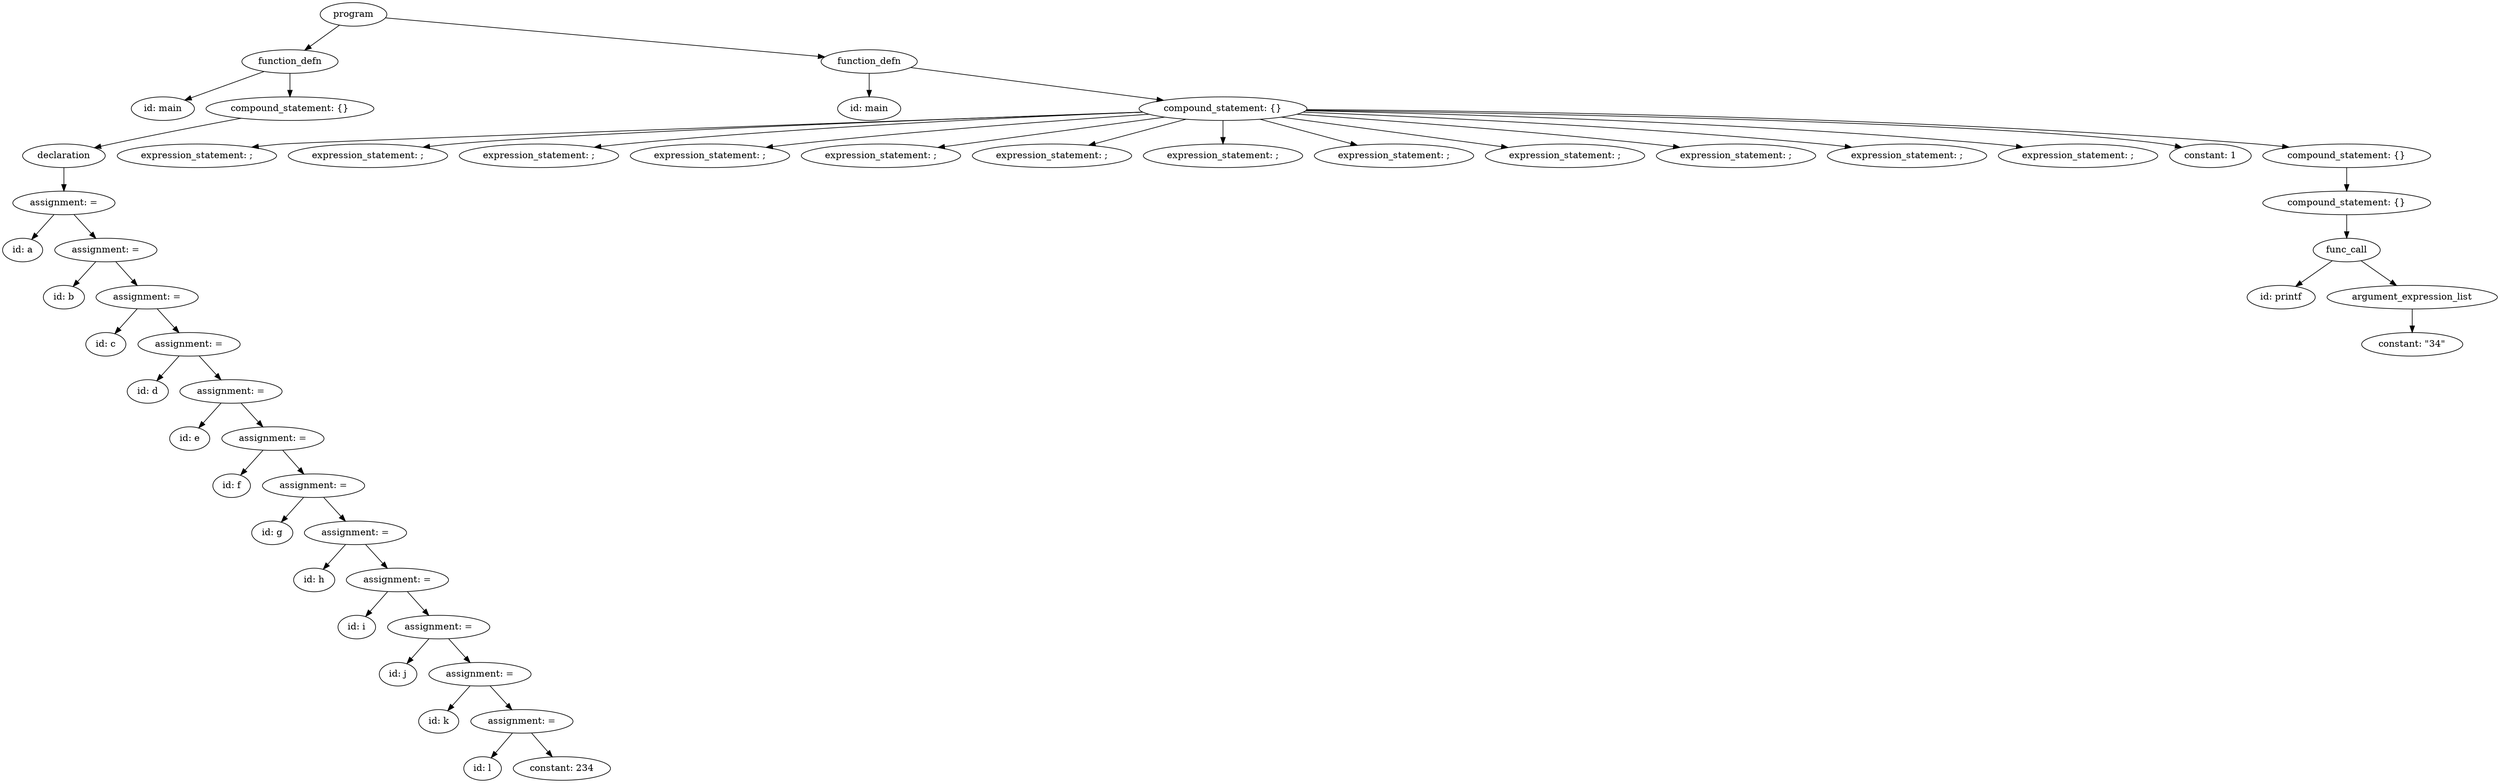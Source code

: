 strict digraph "" {
	graph [bb="0,0,3020.5,1188"];
	node [label="\N"];
	133	[height=0.5,
		label=program,
		pos="429,1170",
		width=1.1389];
	109	[height=0.5,
		label=function_defn,
		pos="350,1098",
		width=1.6667];
	133 -> 109	[pos="e,368.31,1115.2 411.47,1153.5 401.05,1144.2 387.65,1132.4 376.02,1122.1"];
	132	[height=0.5,
		label=function_defn,
		pos="1049,1098",
		width=1.6667];
	133 -> 132	[pos="e,994,1105.2 468.25,1164.6 572.18,1152.8 855.3,1120.9 983.9,1106.4"];
	68	[height=0.5,
		label="id: main",
		pos="191,1026",
		width=1.125];
	109 -> 68	[pos="e,218.74,1039.2 317.44,1082.7 291.43,1071.2 254.98,1055.2 227.9,1043.2"];
	108	[height=0.5,
		label="compound_statement: {}",
		pos="350,1026",
		width=2.7984];
	109 -> 108	[pos="e,350,1044.1 350,1079.7 350,1072 350,1062.7 350,1054.1"];
	111	[height=0.5,
		label="id: main",
		pos="1049,1026",
		width=1.125];
	132 -> 111	[pos="e,1049,1044.1 1049,1079.7 1049,1072 1049,1062.7 1049,1054.1"];
	131	[height=0.5,
		label="compound_statement: {}",
		pos="1478,1026",
		width=2.7984];
	132 -> 131	[pos="e,1406.3,1038.7 1100.3,1088.6 1173.6,1076.7 1308.9,1054.6 1396.1,1040.4"];
	107	[height=0.5,
		label=declaration,
		pos="80,954",
		width=1.3902];
	108 -> 107	[pos="e,117.4,965.99 292.55,1011.1 250.04,1000.7 190.78,985.96 139,972 135.17,970.97 131.21,969.88 127.24,968.77"];
	112	[height=0.5,
		label="expression_statement: ;",
		pos="242,954",
		width=2.6178];
	131 -> 112	[pos="e,307.51,966.99 1381.5,1020.6 1112.2,1008.4 370.63,974.7 345,972 336.07,971.06 326.73,969.84 317.48,968.5"];
	113	[height=0.5,
		label="expression_statement: ;",
		pos="448,954",
		width=2.6178];
	131 -> 113	[pos="e,513.79,966.93 1381.2,1020.8 1177.4,1011.7 709.62,989.57 551,972 542.14,971.02 532.88,969.79 523.7,968.44"];
	114	[height=0.5,
		label="expression_statement: ;",
		pos="654,954",
		width=2.6178];
	131 -> 114	[pos="e,720.36,966.86 1381.5,1020.7 1243,1013.8 979.78,998.52 757,972 748.37,970.97 739.36,969.73 730.41,968.4"];
	115	[height=0.5,
		label="expression_statement: ;",
		pos="860,954",
		width=2.6178];
	131 -> 115	[pos="e,927.23,966.7 1389,1017.5 1286.1,1008.5 1112,991.94 963,972 954.67,970.89 945.98,969.62 937.34,968.29"];
	116	[height=0.5,
		label="expression_statement: ;",
		pos="1066,954",
		width=2.6178];
	131 -> 116	[pos="e,1134,966.56 1407.6,1013 1334.4,1000.6 1220,981.16 1144,968.25"];
	117	[height=0.5,
		label="expression_statement: ;",
		pos="1272,954",
		width=2.6178];
	131 -> 117	[pos="e,1316.3,970.04 1433.3,1009.8 1401.7,999.09 1359.3,984.67 1325.9,973.31"];
	118	[height=0.5,
		label="expression_statement: ;",
		pos="1478,954",
		width=2.6178];
	131 -> 118	[pos="e,1478,972.1 1478,1007.7 1478,999.98 1478,990.71 1478,982.11"];
	119	[height=0.5,
		label="expression_statement: ;",
		pos="1684,954",
		width=2.6178];
	131 -> 119	[pos="e,1639.7,970.04 1522.7,1009.8 1554.3,999.09 1596.7,984.67 1630.1,973.31"];
	120	[height=0.5,
		label="expression_statement: ;",
		pos="1890,954",
		width=2.6178];
	131 -> 120	[pos="e,1822,966.56 1548.4,1013 1621.6,1000.6 1736,981.16 1812,968.25"];
	121	[height=0.5,
		label="expression_statement: ;",
		pos="2096,954",
		width=2.6178];
	131 -> 121	[pos="e,2028.8,966.7 1567,1017.5 1669.9,1008.5 1844,991.94 1993,972 2001.3,970.89 2010,969.62 2018.7,968.29"];
	122	[height=0.5,
		label="expression_statement: ;",
		pos="2302,954",
		width=2.6178];
	131 -> 122	[pos="e,2235.6,966.86 1574.5,1020.7 1713,1013.8 1976.2,998.52 2199,972 2207.6,970.97 2216.6,969.73 2225.6,968.4"];
	123	[height=0.5,
		label="expression_statement: ;",
		pos="2508,954",
		width=2.6178];
	131 -> 123	[pos="e,2442.2,966.93 1577.4,1022.8 1747.4,1018.2 2104.8,1005.3 2405,972 2413.9,971.02 2423.1,969.79 2432.3,968.44"];
	124	[height=0.5,
		label="constant: 1",
		pos="2670,954",
		width=1.375];
	131 -> 124	[pos="e,2634.4,966.7 1577.8,1023.3 1816.2,1018.8 2413.7,1004.6 2611,972 2615.4,971.27 2620,970.31 2624.6,969.23"];
	130	[height=0.5,
		label="compound_statement: {}",
		pos="2838,954",
		width=2.7984];
	131 -> 130	[pos="e,2768,967 1578.7,1024.5 1791.5,1022.7 2302.1,1013.8 2728,972 2737.7,971.04 2747.9,969.8 2758,968.42"];
	106	[height=0.5,
		label="assignment: =",
		pos="80,882",
		width=1.6971];
	107 -> 106	[pos="e,80,900.1 80,935.7 80,927.98 80,918.71 80,910.11"];
	129	[height=0.5,
		label="compound_statement: {}",
		pos="2838,882",
		width=2.7984];
	130 -> 129	[pos="e,2838,900.1 2838,935.7 2838,927.98 2838,918.71 2838,910.11"];
	82	[height=0.5,
		label="id: a",
		pos="27,810",
		width=0.75];
	106 -> 82	[pos="e,38.627,826.36 67.17,864.05 60.441,855.17 52.092,844.14 44.752,834.45"];
	105	[height=0.5,
		label="assignment: =",
		pos="133,810",
		width=1.6971];
	106 -> 105	[pos="e,120.29,827.79 92.83,864.05 99.21,855.63 107.05,845.28 114.1,835.97"];
	128	[height=0.5,
		label=func_call,
		pos="2838,810",
		width=1.2096];
	129 -> 128	[pos="e,2838,828.1 2838,863.7 2838,855.98 2838,846.71 2838,838.11"];
	83	[height=0.5,
		label="id: b",
		pos="80,738",
		width=0.75];
	105 -> 83	[pos="e,91.627,754.36 120.17,792.05 113.44,783.17 105.09,772.14 97.752,762.45"];
	104	[height=0.5,
		label="assignment: =",
		pos="186,738",
		width=1.6971];
	105 -> 104	[pos="e,173.29,755.79 145.83,792.05 152.21,783.63 160.05,773.28 167.1,763.97"];
	125	[height=0.5,
		label="id: printf",
		pos="2757,738",
		width=1.1735];
	128 -> 125	[pos="e,2774.9,754.49 2820,793.46 2809,783.95 2794.7,771.62 2782.6,761.1"];
	127	[height=0.5,
		label=argument_expression_list,
		pos="2919,738",
		width=2.8194];
	128 -> 127	[pos="e,2899.7,755.71 2856,793.46 2866.5,784.37 2880,772.7 2891.8,762.49"];
	84	[height=0.5,
		label="id: c",
		pos="133,666",
		width=0.75];
	104 -> 84	[pos="e,144.63,682.36 173.17,720.05 166.44,711.17 158.09,700.14 150.75,690.45"];
	103	[height=0.5,
		label="assignment: =",
		pos="239,666",
		width=1.6971];
	104 -> 103	[pos="e,226.29,683.79 198.83,720.05 205.21,711.63 213.05,701.28 220.1,691.97"];
	126	[height=0.5,
		label="constant: \"34\"",
		pos="2919,666",
		width=1.7151];
	127 -> 126	[pos="e,2919,684.1 2919,719.7 2919,711.98 2919,702.71 2919,694.11"];
	85	[height=0.5,
		label="id: d",
		pos="186,594",
		width=0.75];
	103 -> 85	[pos="e,197.63,610.36 226.17,648.05 219.44,639.17 211.09,628.14 203.75,618.45"];
	102	[height=0.5,
		label="assignment: =",
		pos="292,594",
		width=1.6971];
	103 -> 102	[pos="e,279.29,611.79 251.83,648.05 258.21,639.63 266.05,629.28 273.1,619.97"];
	86	[height=0.5,
		label="id: e",
		pos="239,522",
		width=0.75];
	102 -> 86	[pos="e,250.63,538.36 279.17,576.05 272.44,567.17 264.09,556.14 256.75,546.45"];
	101	[height=0.5,
		label="assignment: =",
		pos="345,522",
		width=1.6971];
	102 -> 101	[pos="e,332.29,539.79 304.83,576.05 311.21,567.63 319.05,557.28 326.1,547.97"];
	87	[height=0.5,
		label="id: f",
		pos="292,450",
		width=0.75];
	101 -> 87	[pos="e,303.63,466.36 332.17,504.05 325.44,495.17 317.09,484.14 309.75,474.45"];
	100	[height=0.5,
		label="assignment: =",
		pos="398,450",
		width=1.6971];
	101 -> 100	[pos="e,385.29,467.79 357.83,504.05 364.21,495.63 372.05,485.28 379.1,475.97"];
	88	[height=0.5,
		label="id: g",
		pos="345,378",
		width=0.75];
	100 -> 88	[pos="e,356.63,394.36 385.17,432.05 378.44,423.17 370.09,412.14 362.75,402.45"];
	99	[height=0.5,
		label="assignment: =",
		pos="451,378",
		width=1.6971];
	100 -> 99	[pos="e,438.29,395.79 410.83,432.05 417.21,423.63 425.05,413.28 432.1,403.97"];
	89	[height=0.5,
		label="id: h",
		pos="398,306",
		width=0.75];
	99 -> 89	[pos="e,409.63,322.36 438.17,360.05 431.44,351.17 423.09,340.14 415.75,330.45"];
	98	[height=0.5,
		label="assignment: =",
		pos="504,306",
		width=1.6971];
	99 -> 98	[pos="e,491.29,323.79 463.83,360.05 470.21,351.63 478.05,341.28 485.1,331.97"];
	90	[height=0.5,
		label="id: i",
		pos="451,234",
		width=0.75];
	98 -> 90	[pos="e,462.63,250.36 491.17,288.05 484.44,279.17 476.09,268.14 468.75,258.45"];
	97	[height=0.5,
		label="assignment: =",
		pos="557,234",
		width=1.6971];
	98 -> 97	[pos="e,544.29,251.79 516.83,288.05 523.21,279.63 531.05,269.28 538.1,259.97"];
	91	[height=0.5,
		label="id: j",
		pos="504,162",
		width=0.75];
	97 -> 91	[pos="e,515.63,178.36 544.17,216.05 537.44,207.17 529.09,196.14 521.75,186.45"];
	96	[height=0.5,
		label="assignment: =",
		pos="610,162",
		width=1.6971];
	97 -> 96	[pos="e,597.29,179.79 569.83,216.05 576.21,207.63 584.05,197.28 591.1,187.97"];
	92	[height=0.5,
		label="id: k",
		pos="557,90",
		width=0.75];
	96 -> 92	[pos="e,568.63,106.36 597.17,144.05 590.44,135.17 582.09,124.14 574.75,114.45"];
	95	[height=0.5,
		label="assignment: =",
		pos="663,90",
		width=1.6971];
	96 -> 95	[pos="e,650.29,107.79 622.83,144.05 629.21,135.63 637.05,125.28 644.1,115.97"];
	93	[height=0.5,
		label="id: l",
		pos="612,18",
		width=0.75];
	95 -> 93	[pos="e,623.53,34.829 650.65,72.055 644.33,63.381 636.53,52.669 629.59,43.147"];
	94	[height=0.5,
		label="constant: 234",
		pos="715,18",
		width=1.6111];
	95 -> 94	[pos="e,702.53,35.789 675.59,72.055 681.85,63.629 689.54,53.28 696.45,43.966"];
}
